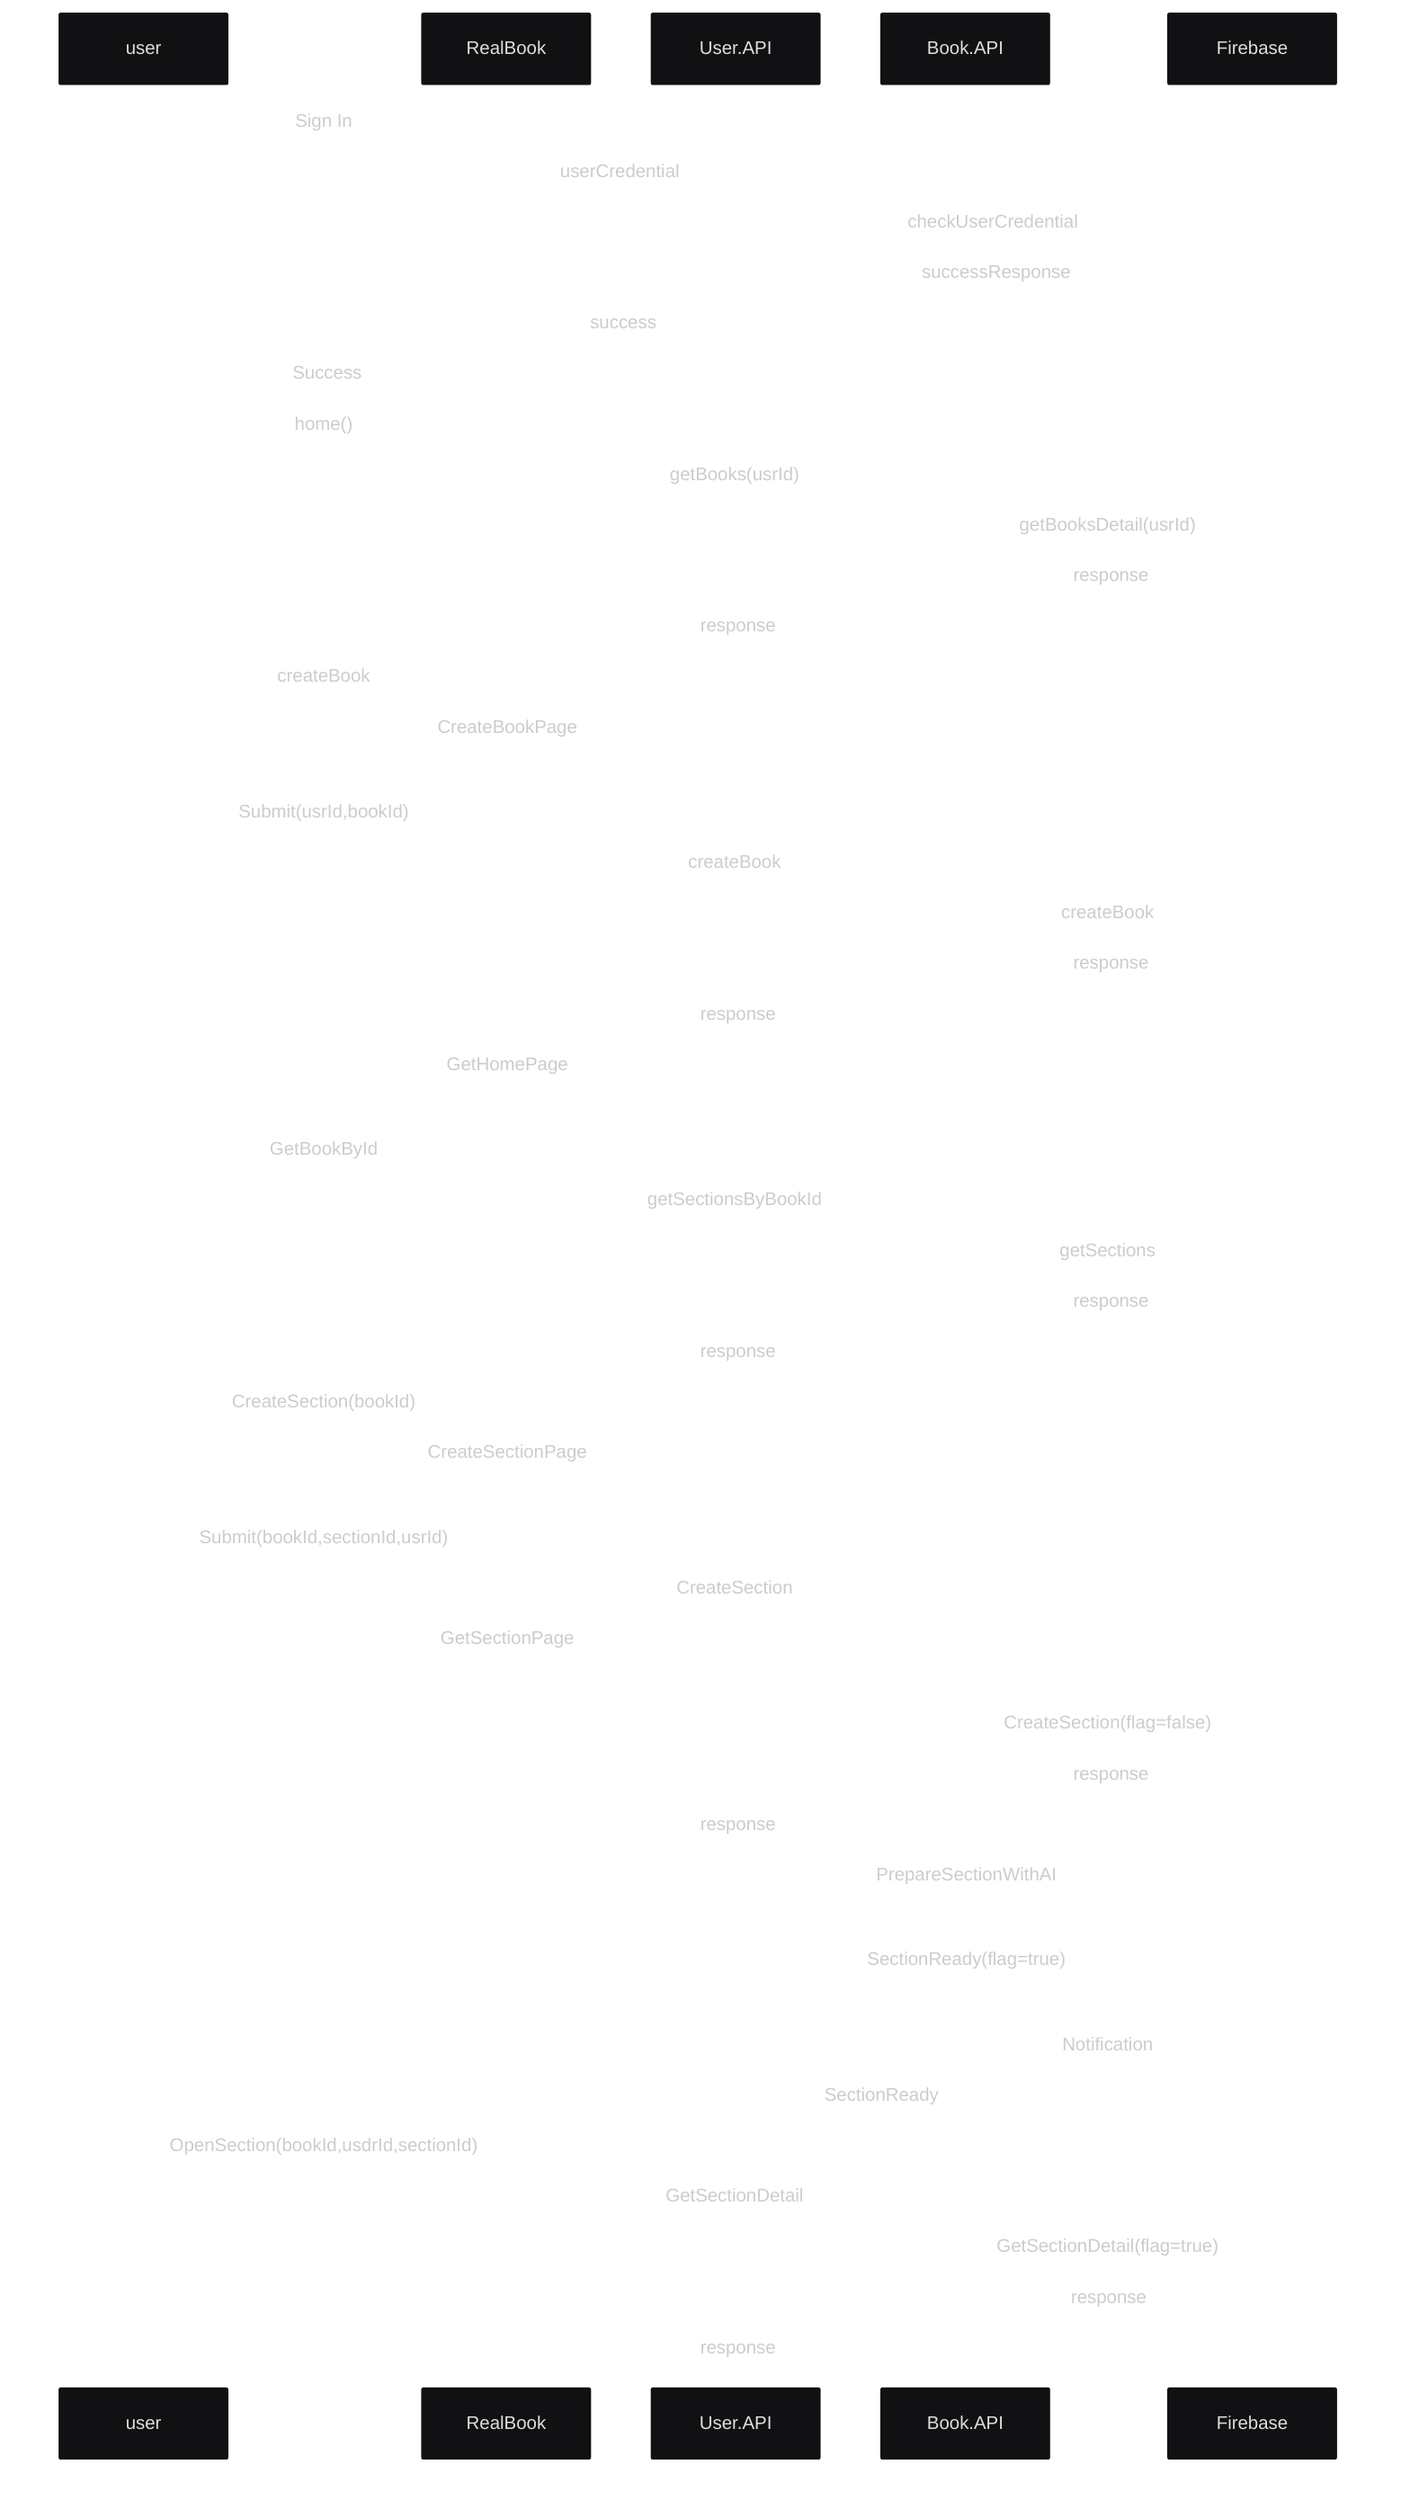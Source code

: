 ---
config:
  theme: redux-dark
---
sequenceDiagram
    actor U
    participant U as user
    participant R as RealBook
    participant S as User.API
    participant B as Book.API
    participant F as Firebase
    U->>R: Sign In
    R->>S:userCredential
    S->>F:checkUserCredential
    F-->>S:successResponse
    S-->>R:success
    R-->>U:Success
    U->>R:home()
    R->>B:getBooks(usrId)
    B->>F:getBooksDetail(usrId)
    F-->>B:response
    B-->>R:response
    U->>R:createBook
    R->>R:CreateBookPage
    U->>R:Submit(usrId,bookId)
    R->>B:createBook
    B->>F:createBook
    F-->>B:response
    B-->>R:response
    R->>R:GetHomePage
    U->>R: GetBookById
    R->>B:getSectionsByBookId
    B->>F:getSections
    F-->>B:response
    B-->>R:response
    U->>R:CreateSection(bookId)
    R->>R:CreateSectionPage
    U->>R:Submit(bookId,sectionId,usrId)
    R->>B:CreateSection
    R-->>R:GetSectionPage
    B->>F:CreateSection(flag=false)
    F-->>B:response
    B-->>R:response
    B-->>B:PrepareSectionWithAI
    B-->>B:SectionReady(flag=true)
    B->>F: Notification
    F-->>R:SectionReady
    U->>R:OpenSection(bookId,usdrId,sectionId)
    R->>B:GetSectionDetail
    B->>F:GetSectionDetail(flag=true)
    F-->B:response
    B-->>R:response